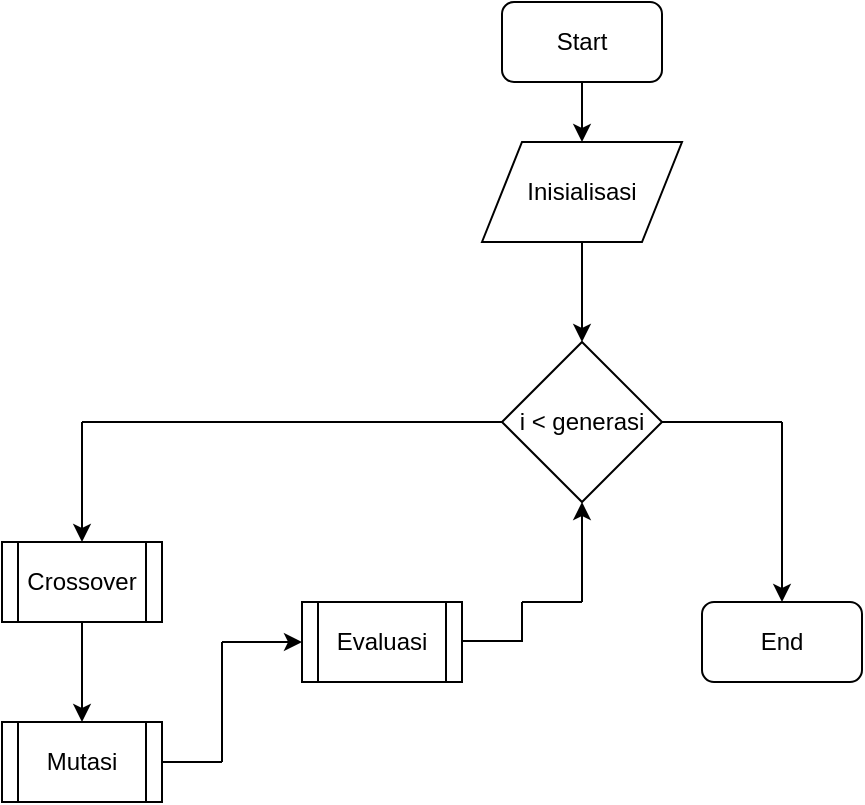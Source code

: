 <mxfile version="12.4.3" type="github" pages="4">
  <diagram id="nn15Pzo3kWSjALqgYEk7" name="algoritma genetika">
    <mxGraphModel dx="813" dy="498" grid="1" gridSize="10" guides="1" tooltips="1" connect="1" arrows="1" fold="1" page="1" pageScale="1" pageWidth="850" pageHeight="1100" math="0" shadow="0">
      <root>
        <mxCell id="eHlzb9APgk9kwV1umbWw-0"/>
        <mxCell id="eHlzb9APgk9kwV1umbWw-1" parent="eHlzb9APgk9kwV1umbWw-0"/>
        <mxCell id="6nPR126G3Xk7baoDY5jP-0" value="" style="group" parent="eHlzb9APgk9kwV1umbWw-1" vertex="1" connectable="0">
          <mxGeometry x="210" y="80" width="430" height="400" as="geometry"/>
        </mxCell>
        <mxCell id="WR7_qulLSGG9NWkR1sSl-0" value="Start" style="rounded=1;whiteSpace=wrap;html=1;" parent="6nPR126G3Xk7baoDY5jP-0" vertex="1">
          <mxGeometry x="250" width="80" height="40" as="geometry"/>
        </mxCell>
        <mxCell id="WR7_qulLSGG9NWkR1sSl-2" value="" style="endArrow=classic;html=1;exitX=0.5;exitY=1;exitDx=0;exitDy=0;" parent="6nPR126G3Xk7baoDY5jP-0" source="WR7_qulLSGG9NWkR1sSl-0" edge="1">
          <mxGeometry width="50" height="50" relative="1" as="geometry">
            <mxPoint x="240" y="220" as="sourcePoint"/>
            <mxPoint x="290" y="70" as="targetPoint"/>
          </mxGeometry>
        </mxCell>
        <mxCell id="WR7_qulLSGG9NWkR1sSl-5" value="Inisialisasi" style="shape=parallelogram;perimeter=parallelogramPerimeter;whiteSpace=wrap;html=1;" parent="6nPR126G3Xk7baoDY5jP-0" vertex="1">
          <mxGeometry x="240" y="70" width="100" height="50" as="geometry"/>
        </mxCell>
        <mxCell id="WR7_qulLSGG9NWkR1sSl-6" value="i &amp;lt; generasi" style="rhombus;whiteSpace=wrap;html=1;" parent="6nPR126G3Xk7baoDY5jP-0" vertex="1">
          <mxGeometry x="250" y="170" width="80" height="80" as="geometry"/>
        </mxCell>
        <mxCell id="WR7_qulLSGG9NWkR1sSl-7" value="" style="endArrow=classic;html=1;" parent="6nPR126G3Xk7baoDY5jP-0" edge="1">
          <mxGeometry width="50" height="50" relative="1" as="geometry">
            <mxPoint x="390" y="210" as="sourcePoint"/>
            <mxPoint x="390" y="300" as="targetPoint"/>
          </mxGeometry>
        </mxCell>
        <mxCell id="WR7_qulLSGG9NWkR1sSl-8" value="" style="endArrow=none;html=1;exitX=1;exitY=0.5;exitDx=0;exitDy=0;" parent="6nPR126G3Xk7baoDY5jP-0" source="WR7_qulLSGG9NWkR1sSl-6" edge="1">
          <mxGeometry width="50" height="50" relative="1" as="geometry">
            <mxPoint x="240" y="380" as="sourcePoint"/>
            <mxPoint x="390" y="210" as="targetPoint"/>
          </mxGeometry>
        </mxCell>
        <mxCell id="WR7_qulLSGG9NWkR1sSl-13" value="End" style="rounded=1;whiteSpace=wrap;html=1;" parent="6nPR126G3Xk7baoDY5jP-0" vertex="1">
          <mxGeometry x="350" y="300" width="80" height="40" as="geometry"/>
        </mxCell>
        <mxCell id="WR7_qulLSGG9NWkR1sSl-15" value="" style="endArrow=classic;html=1;exitX=0.5;exitY=1;exitDx=0;exitDy=0;" parent="6nPR126G3Xk7baoDY5jP-0" source="WR7_qulLSGG9NWkR1sSl-5" edge="1">
          <mxGeometry width="50" height="50" relative="1" as="geometry">
            <mxPoint x="290" y="120" as="sourcePoint"/>
            <mxPoint x="290" y="170" as="targetPoint"/>
          </mxGeometry>
        </mxCell>
        <mxCell id="WR7_qulLSGG9NWkR1sSl-17" value="" style="endArrow=none;html=1;entryX=0;entryY=0.5;entryDx=0;entryDy=0;" parent="6nPR126G3Xk7baoDY5jP-0" target="WR7_qulLSGG9NWkR1sSl-6" edge="1">
          <mxGeometry width="50" height="50" relative="1" as="geometry">
            <mxPoint x="40" y="210" as="sourcePoint"/>
            <mxPoint x="50" y="360" as="targetPoint"/>
          </mxGeometry>
        </mxCell>
        <mxCell id="WR7_qulLSGG9NWkR1sSl-18" value="" style="endArrow=classic;html=1;entryX=0.5;entryY=0;entryDx=0;entryDy=0;" parent="6nPR126G3Xk7baoDY5jP-0" edge="1">
          <mxGeometry width="50" height="50" relative="1" as="geometry">
            <mxPoint x="40" y="210" as="sourcePoint"/>
            <mxPoint x="40" y="270" as="targetPoint"/>
          </mxGeometry>
        </mxCell>
        <mxCell id="WR7_qulLSGG9NWkR1sSl-19" value="Mutasi" style="rounded=0;whiteSpace=wrap;html=1;" parent="6nPR126G3Xk7baoDY5jP-0" vertex="1">
          <mxGeometry y="360" width="80" height="40" as="geometry"/>
        </mxCell>
        <mxCell id="WR7_qulLSGG9NWkR1sSl-21" value="" style="endArrow=classic;html=1;exitX=0.5;exitY=1;exitDx=0;exitDy=0;entryX=0.5;entryY=0;entryDx=0;entryDy=0;" parent="6nPR126G3Xk7baoDY5jP-0" target="WR7_qulLSGG9NWkR1sSl-19" edge="1">
          <mxGeometry width="50" height="50" relative="1" as="geometry">
            <mxPoint x="40" y="310" as="sourcePoint"/>
            <mxPoint x="50" y="510" as="targetPoint"/>
          </mxGeometry>
        </mxCell>
        <mxCell id="WR7_qulLSGG9NWkR1sSl-22" value="" style="endArrow=classic;html=1;entryX=0;entryY=0.5;entryDx=0;entryDy=0;" parent="6nPR126G3Xk7baoDY5jP-0" target="WR7_qulLSGG9NWkR1sSl-31" edge="1">
          <mxGeometry width="50" height="50" relative="1" as="geometry">
            <mxPoint x="110" y="320" as="sourcePoint"/>
            <mxPoint x="50" y="370" as="targetPoint"/>
          </mxGeometry>
        </mxCell>
        <mxCell id="WR7_qulLSGG9NWkR1sSl-28" value="Crossover" style="shape=process;whiteSpace=wrap;html=1;backgroundOutline=1;" parent="6nPR126G3Xk7baoDY5jP-0" vertex="1">
          <mxGeometry y="270" width="80" height="40" as="geometry"/>
        </mxCell>
        <mxCell id="WR7_qulLSGG9NWkR1sSl-30" value="Mutasi" style="shape=process;whiteSpace=wrap;html=1;backgroundOutline=1;" parent="6nPR126G3Xk7baoDY5jP-0" vertex="1">
          <mxGeometry y="360" width="80" height="40" as="geometry"/>
        </mxCell>
        <mxCell id="WR7_qulLSGG9NWkR1sSl-31" value="Evaluasi" style="shape=process;whiteSpace=wrap;html=1;backgroundOutline=1;" parent="6nPR126G3Xk7baoDY5jP-0" vertex="1">
          <mxGeometry x="150" y="300" width="80" height="40" as="geometry"/>
        </mxCell>
        <mxCell id="WR7_qulLSGG9NWkR1sSl-32" value="" style="endArrow=none;html=1;entryX=1;entryY=0.5;entryDx=0;entryDy=0;" parent="6nPR126G3Xk7baoDY5jP-0" target="WR7_qulLSGG9NWkR1sSl-30" edge="1">
          <mxGeometry width="50" height="50" relative="1" as="geometry">
            <mxPoint x="110" y="380" as="sourcePoint"/>
            <mxPoint x="50" y="420" as="targetPoint"/>
          </mxGeometry>
        </mxCell>
        <mxCell id="WR7_qulLSGG9NWkR1sSl-33" value="" style="endArrow=none;html=1;" parent="6nPR126G3Xk7baoDY5jP-0" edge="1">
          <mxGeometry width="50" height="50" relative="1" as="geometry">
            <mxPoint x="110" y="320" as="sourcePoint"/>
            <mxPoint x="110" y="380" as="targetPoint"/>
          </mxGeometry>
        </mxCell>
        <mxCell id="WR7_qulLSGG9NWkR1sSl-34" value="" style="endArrow=classic;html=1;entryX=0.5;entryY=1;entryDx=0;entryDy=0;" parent="6nPR126G3Xk7baoDY5jP-0" target="WR7_qulLSGG9NWkR1sSl-6" edge="1">
          <mxGeometry width="50" height="50" relative="1" as="geometry">
            <mxPoint x="290" y="300" as="sourcePoint"/>
            <mxPoint x="310" y="430" as="targetPoint"/>
          </mxGeometry>
        </mxCell>
        <mxCell id="WR7_qulLSGG9NWkR1sSl-35" value="" style="endArrow=none;html=1;entryX=1;entryY=0.5;entryDx=0;entryDy=0;" parent="6nPR126G3Xk7baoDY5jP-0" edge="1">
          <mxGeometry width="50" height="50" relative="1" as="geometry">
            <mxPoint x="260" y="319.5" as="sourcePoint"/>
            <mxPoint x="230" y="319.5" as="targetPoint"/>
          </mxGeometry>
        </mxCell>
        <mxCell id="WR7_qulLSGG9NWkR1sSl-36" value="" style="endArrow=none;html=1;" parent="6nPR126G3Xk7baoDY5jP-0" edge="1">
          <mxGeometry width="50" height="50" relative="1" as="geometry">
            <mxPoint x="260" y="300" as="sourcePoint"/>
            <mxPoint x="260" y="320" as="targetPoint"/>
          </mxGeometry>
        </mxCell>
        <mxCell id="WR7_qulLSGG9NWkR1sSl-37" value="" style="endArrow=none;html=1;" parent="6nPR126G3Xk7baoDY5jP-0" edge="1">
          <mxGeometry width="50" height="50" relative="1" as="geometry">
            <mxPoint x="290" y="300" as="sourcePoint"/>
            <mxPoint x="260" y="300" as="targetPoint"/>
          </mxGeometry>
        </mxCell>
      </root>
    </mxGraphModel>
  </diagram>
  <diagram id="NvmQUkh1X5HVNJzbBHli" name="evaluasi">
    <mxGraphModel dx="813" dy="498" grid="1" gridSize="10" guides="1" tooltips="1" connect="1" arrows="1" fold="1" page="1" pageScale="1" pageWidth="850" pageHeight="1100" math="0" shadow="0">
      <root>
        <mxCell id="OvM_onyhNAfKR_YiBide-0"/>
        <mxCell id="OvM_onyhNAfKR_YiBide-1" parent="OvM_onyhNAfKR_YiBide-0"/>
        <mxCell id="qoKLYL60NTBra32I-bc4-0" value="Start" style="rounded=1;whiteSpace=wrap;html=1;" parent="OvM_onyhNAfKR_YiBide-1" vertex="1">
          <mxGeometry x="365" y="83" width="100" height="40" as="geometry"/>
        </mxCell>
        <mxCell id="qoKLYL60NTBra32I-bc4-1" value="Decode" style="rounded=0;whiteSpace=wrap;html=1;" parent="OvM_onyhNAfKR_YiBide-1" vertex="1">
          <mxGeometry x="365" y="151" width="100" height="40" as="geometry"/>
        </mxCell>
        <mxCell id="qoKLYL60NTBra32I-bc4-12" value="" style="edgeStyle=orthogonalEdgeStyle;rounded=0;orthogonalLoop=1;jettySize=auto;html=1;exitX=0.5;exitY=1;exitDx=0;exitDy=0;" parent="OvM_onyhNAfKR_YiBide-1" source="qoKLYL60NTBra32I-bc4-0" edge="1">
          <mxGeometry relative="1" as="geometry">
            <mxPoint x="415" y="150" as="targetPoint"/>
          </mxGeometry>
        </mxCell>
        <mxCell id="qoKLYL60NTBra32I-bc4-3" value="Evaluate" style="rounded=0;whiteSpace=wrap;html=1;" parent="OvM_onyhNAfKR_YiBide-1" vertex="1">
          <mxGeometry x="365" y="220" width="100" height="40" as="geometry"/>
        </mxCell>
        <mxCell id="qoKLYL60NTBra32I-bc4-6" value="Normalisasi" style="rounded=0;whiteSpace=wrap;html=1;" parent="OvM_onyhNAfKR_YiBide-1" vertex="1">
          <mxGeometry x="365" y="280" width="100" height="40" as="geometry"/>
        </mxCell>
        <mxCell id="qoKLYL60NTBra32I-bc4-9" value="Cari Nilai&lt;br&gt;Minimum" style="rounded=0;whiteSpace=wrap;html=1;" parent="OvM_onyhNAfKR_YiBide-1" vertex="1">
          <mxGeometry x="365" y="350" width="100" height="40" as="geometry"/>
        </mxCell>
        <mxCell id="qoKLYL60NTBra32I-bc4-10" value="end" style="rounded=1;whiteSpace=wrap;html=1;" parent="OvM_onyhNAfKR_YiBide-1" vertex="1">
          <mxGeometry x="365" y="410" width="100" height="40" as="geometry"/>
        </mxCell>
        <mxCell id="qoKLYL60NTBra32I-bc4-13" value="" style="edgeStyle=orthogonalEdgeStyle;rounded=0;orthogonalLoop=1;jettySize=auto;html=1;exitX=0.5;exitY=1;exitDx=0;exitDy=0;" parent="OvM_onyhNAfKR_YiBide-1" source="qoKLYL60NTBra32I-bc4-1" target="qoKLYL60NTBra32I-bc4-3" edge="1">
          <mxGeometry relative="1" as="geometry">
            <mxPoint x="520" y="240" as="sourcePoint"/>
            <mxPoint x="425" y="160" as="targetPoint"/>
          </mxGeometry>
        </mxCell>
        <mxCell id="qoKLYL60NTBra32I-bc4-17" value="" style="endArrow=classic;html=1;exitX=0.5;exitY=1;exitDx=0;exitDy=0;" parent="OvM_onyhNAfKR_YiBide-1" source="qoKLYL60NTBra32I-bc4-3" target="qoKLYL60NTBra32I-bc4-6" edge="1">
          <mxGeometry width="50" height="50" relative="1" as="geometry">
            <mxPoint x="370" y="520" as="sourcePoint"/>
            <mxPoint x="420" y="470" as="targetPoint"/>
          </mxGeometry>
        </mxCell>
        <mxCell id="qoKLYL60NTBra32I-bc4-18" value="" style="endArrow=classic;html=1;exitX=0.5;exitY=1;exitDx=0;exitDy=0;" parent="OvM_onyhNAfKR_YiBide-1" source="qoKLYL60NTBra32I-bc4-6" target="qoKLYL60NTBra32I-bc4-9" edge="1">
          <mxGeometry width="50" height="50" relative="1" as="geometry">
            <mxPoint x="425" y="270" as="sourcePoint"/>
            <mxPoint x="425" y="290" as="targetPoint"/>
          </mxGeometry>
        </mxCell>
        <mxCell id="qoKLYL60NTBra32I-bc4-19" value="" style="endArrow=classic;html=1;exitX=0.5;exitY=1;exitDx=0;exitDy=0;entryX=0.5;entryY=0;entryDx=0;entryDy=0;" parent="OvM_onyhNAfKR_YiBide-1" source="qoKLYL60NTBra32I-bc4-9" target="qoKLYL60NTBra32I-bc4-10" edge="1">
          <mxGeometry width="50" height="50" relative="1" as="geometry">
            <mxPoint x="425" y="330" as="sourcePoint"/>
            <mxPoint x="425" y="360" as="targetPoint"/>
          </mxGeometry>
        </mxCell>
      </root>
    </mxGraphModel>
  </diagram>
  <diagram id="eEFJnonivfv9bAQdB0tw" name="Crossover">
    <mxGraphModel dx="813" dy="498" grid="1" gridSize="10" guides="1" tooltips="1" connect="1" arrows="1" fold="1" page="1" pageScale="1" pageWidth="850" pageHeight="1100" math="0" shadow="0">
      <root>
        <mxCell id="--VodzXXDOYi5LBe_Lhu-0"/>
        <mxCell id="--VodzXXDOYi5LBe_Lhu-1" parent="--VodzXXDOYi5LBe_Lhu-0"/>
        <mxCell id="k047J1Pyu234OKOqnGbk-0" value="Start" style="rounded=1;whiteSpace=wrap;html=1;" vertex="1" parent="--VodzXXDOYi5LBe_Lhu-1">
          <mxGeometry x="220" y="40" width="90" height="40" as="geometry"/>
        </mxCell>
        <mxCell id="k047J1Pyu234OKOqnGbk-1" value="End" style="rounded=1;whiteSpace=wrap;html=1;" vertex="1" parent="--VodzXXDOYi5LBe_Lhu-1">
          <mxGeometry x="220" y="350" width="90" height="40" as="geometry"/>
        </mxCell>
        <mxCell id="k047J1Pyu234OKOqnGbk-2" value="" style="endArrow=classic;html=1;exitX=0.5;exitY=1;exitDx=0;exitDy=0;" edge="1" parent="--VodzXXDOYi5LBe_Lhu-1" source="k047J1Pyu234OKOqnGbk-0">
          <mxGeometry width="50" height="50" relative="1" as="geometry">
            <mxPoint x="220" y="470" as="sourcePoint"/>
            <mxPoint x="265" y="110" as="targetPoint"/>
          </mxGeometry>
        </mxCell>
        <mxCell id="k047J1Pyu234OKOqnGbk-4" value="Pemilihan&lt;br&gt;Parent" style="rounded=0;whiteSpace=wrap;html=1;" vertex="1" parent="--VodzXXDOYi5LBe_Lhu-1">
          <mxGeometry x="215.75" y="110" width="98.5" height="40" as="geometry"/>
        </mxCell>
        <mxCell id="k047J1Pyu234OKOqnGbk-7" value="Pemilihan&amp;nbsp;&lt;br&gt;Pasangan" style="rounded=0;whiteSpace=wrap;html=1;align=center;" vertex="1" parent="--VodzXXDOYi5LBe_Lhu-1">
          <mxGeometry x="215.75" y="190" width="98.5" height="40" as="geometry"/>
        </mxCell>
        <mxCell id="k047J1Pyu234OKOqnGbk-8" value="" style="endArrow=classic;html=1;exitX=0.5;exitY=1;exitDx=0;exitDy=0;entryX=0.5;entryY=0;entryDx=0;entryDy=0;" edge="1" parent="--VodzXXDOYi5LBe_Lhu-1" source="k047J1Pyu234OKOqnGbk-4" target="k047J1Pyu234OKOqnGbk-7">
          <mxGeometry width="50" height="50" relative="1" as="geometry">
            <mxPoint x="275" y="130" as="sourcePoint"/>
            <mxPoint x="275" y="160" as="targetPoint"/>
          </mxGeometry>
        </mxCell>
        <mxCell id="k047J1Pyu234OKOqnGbk-9" value="Multi-point&lt;br&gt;Crossover" style="rounded=0;whiteSpace=wrap;html=1;align=center;" vertex="1" parent="--VodzXXDOYi5LBe_Lhu-1">
          <mxGeometry x="215.75" y="270" width="98.5" height="40" as="geometry"/>
        </mxCell>
        <mxCell id="k047J1Pyu234OKOqnGbk-10" value="" style="endArrow=classic;html=1;exitX=0.5;exitY=1;exitDx=0;exitDy=0;entryX=0.5;entryY=0;entryDx=0;entryDy=0;" edge="1" parent="--VodzXXDOYi5LBe_Lhu-1" source="k047J1Pyu234OKOqnGbk-7" target="k047J1Pyu234OKOqnGbk-9">
          <mxGeometry width="50" height="50" relative="1" as="geometry">
            <mxPoint x="275" y="160" as="sourcePoint"/>
            <mxPoint x="275" y="200" as="targetPoint"/>
          </mxGeometry>
        </mxCell>
        <mxCell id="k047J1Pyu234OKOqnGbk-11" value="" style="endArrow=classic;html=1;exitX=0.5;exitY=1;exitDx=0;exitDy=0;entryX=0.5;entryY=0;entryDx=0;entryDy=0;" edge="1" parent="--VodzXXDOYi5LBe_Lhu-1" source="k047J1Pyu234OKOqnGbk-9" target="k047J1Pyu234OKOqnGbk-1">
          <mxGeometry width="50" height="50" relative="1" as="geometry">
            <mxPoint x="275" y="240" as="sourcePoint"/>
            <mxPoint x="275" y="280" as="targetPoint"/>
          </mxGeometry>
        </mxCell>
      </root>
    </mxGraphModel>
  </diagram>
  <diagram id="kSlz2biip8x9Leg1f-BQ" name="Mutasi">
    <mxGraphModel dx="813" dy="498" grid="1" gridSize="10" guides="1" tooltips="1" connect="1" arrows="1" fold="1" page="1" pageScale="1" pageWidth="850" pageHeight="1100" math="0" shadow="0">
      <root>
        <mxCell id="fTwIhWSCVyCY8DVJ5tsg-0"/>
        <mxCell id="fTwIhWSCVyCY8DVJ5tsg-1" parent="fTwIhWSCVyCY8DVJ5tsg-0"/>
        <mxCell id="DCNkcFkhEtUqn7oyglFI-0" value="Start" style="rounded=1;whiteSpace=wrap;html=1;" vertex="1" parent="fTwIhWSCVyCY8DVJ5tsg-1">
          <mxGeometry x="220" y="40" width="90" height="40" as="geometry"/>
        </mxCell>
        <mxCell id="DCNkcFkhEtUqn7oyglFI-1" value="End" style="rounded=1;whiteSpace=wrap;html=1;" vertex="1" parent="fTwIhWSCVyCY8DVJ5tsg-1">
          <mxGeometry x="220" y="350" width="90" height="40" as="geometry"/>
        </mxCell>
        <mxCell id="DCNkcFkhEtUqn7oyglFI-2" value="" style="endArrow=classic;html=1;exitX=0.5;exitY=1;exitDx=0;exitDy=0;" edge="1" parent="fTwIhWSCVyCY8DVJ5tsg-1" source="DCNkcFkhEtUqn7oyglFI-0">
          <mxGeometry width="50" height="50" relative="1" as="geometry">
            <mxPoint x="220" y="470" as="sourcePoint"/>
            <mxPoint x="265" y="110" as="targetPoint"/>
          </mxGeometry>
        </mxCell>
        <mxCell id="DCNkcFkhEtUqn7oyglFI-3" value="Pemilihan&lt;br&gt;Parent" style="rounded=0;whiteSpace=wrap;html=1;" vertex="1" parent="fTwIhWSCVyCY8DVJ5tsg-1">
          <mxGeometry x="215.75" y="110" width="98.5" height="40" as="geometry"/>
        </mxCell>
        <mxCell id="DCNkcFkhEtUqn7oyglFI-4" value="Pemilihan stage" style="rounded=0;whiteSpace=wrap;html=1;align=center;" vertex="1" parent="fTwIhWSCVyCY8DVJ5tsg-1">
          <mxGeometry x="215.75" y="190" width="98.5" height="40" as="geometry"/>
        </mxCell>
        <mxCell id="DCNkcFkhEtUqn7oyglFI-5" value="" style="endArrow=classic;html=1;exitX=0.5;exitY=1;exitDx=0;exitDy=0;entryX=0.5;entryY=0;entryDx=0;entryDy=0;" edge="1" parent="fTwIhWSCVyCY8DVJ5tsg-1" source="DCNkcFkhEtUqn7oyglFI-3" target="DCNkcFkhEtUqn7oyglFI-4">
          <mxGeometry width="50" height="50" relative="1" as="geometry">
            <mxPoint x="275" y="130" as="sourcePoint"/>
            <mxPoint x="275" y="160" as="targetPoint"/>
          </mxGeometry>
        </mxCell>
        <mxCell id="DCNkcFkhEtUqn7oyglFI-6" value="Mutation" style="rounded=0;whiteSpace=wrap;html=1;align=center;" vertex="1" parent="fTwIhWSCVyCY8DVJ5tsg-1">
          <mxGeometry x="215.75" y="270" width="98.5" height="40" as="geometry"/>
        </mxCell>
        <mxCell id="DCNkcFkhEtUqn7oyglFI-7" value="" style="endArrow=classic;html=1;exitX=0.5;exitY=1;exitDx=0;exitDy=0;entryX=0.5;entryY=0;entryDx=0;entryDy=0;" edge="1" parent="fTwIhWSCVyCY8DVJ5tsg-1" source="DCNkcFkhEtUqn7oyglFI-4" target="DCNkcFkhEtUqn7oyglFI-6">
          <mxGeometry width="50" height="50" relative="1" as="geometry">
            <mxPoint x="275" y="160" as="sourcePoint"/>
            <mxPoint x="275" y="200" as="targetPoint"/>
          </mxGeometry>
        </mxCell>
        <mxCell id="DCNkcFkhEtUqn7oyglFI-8" value="" style="endArrow=classic;html=1;exitX=0.5;exitY=1;exitDx=0;exitDy=0;entryX=0.5;entryY=0;entryDx=0;entryDy=0;" edge="1" parent="fTwIhWSCVyCY8DVJ5tsg-1" source="DCNkcFkhEtUqn7oyglFI-6" target="DCNkcFkhEtUqn7oyglFI-1">
          <mxGeometry width="50" height="50" relative="1" as="geometry">
            <mxPoint x="275" y="240" as="sourcePoint"/>
            <mxPoint x="275" y="280" as="targetPoint"/>
          </mxGeometry>
        </mxCell>
      </root>
    </mxGraphModel>
  </diagram>
</mxfile>
